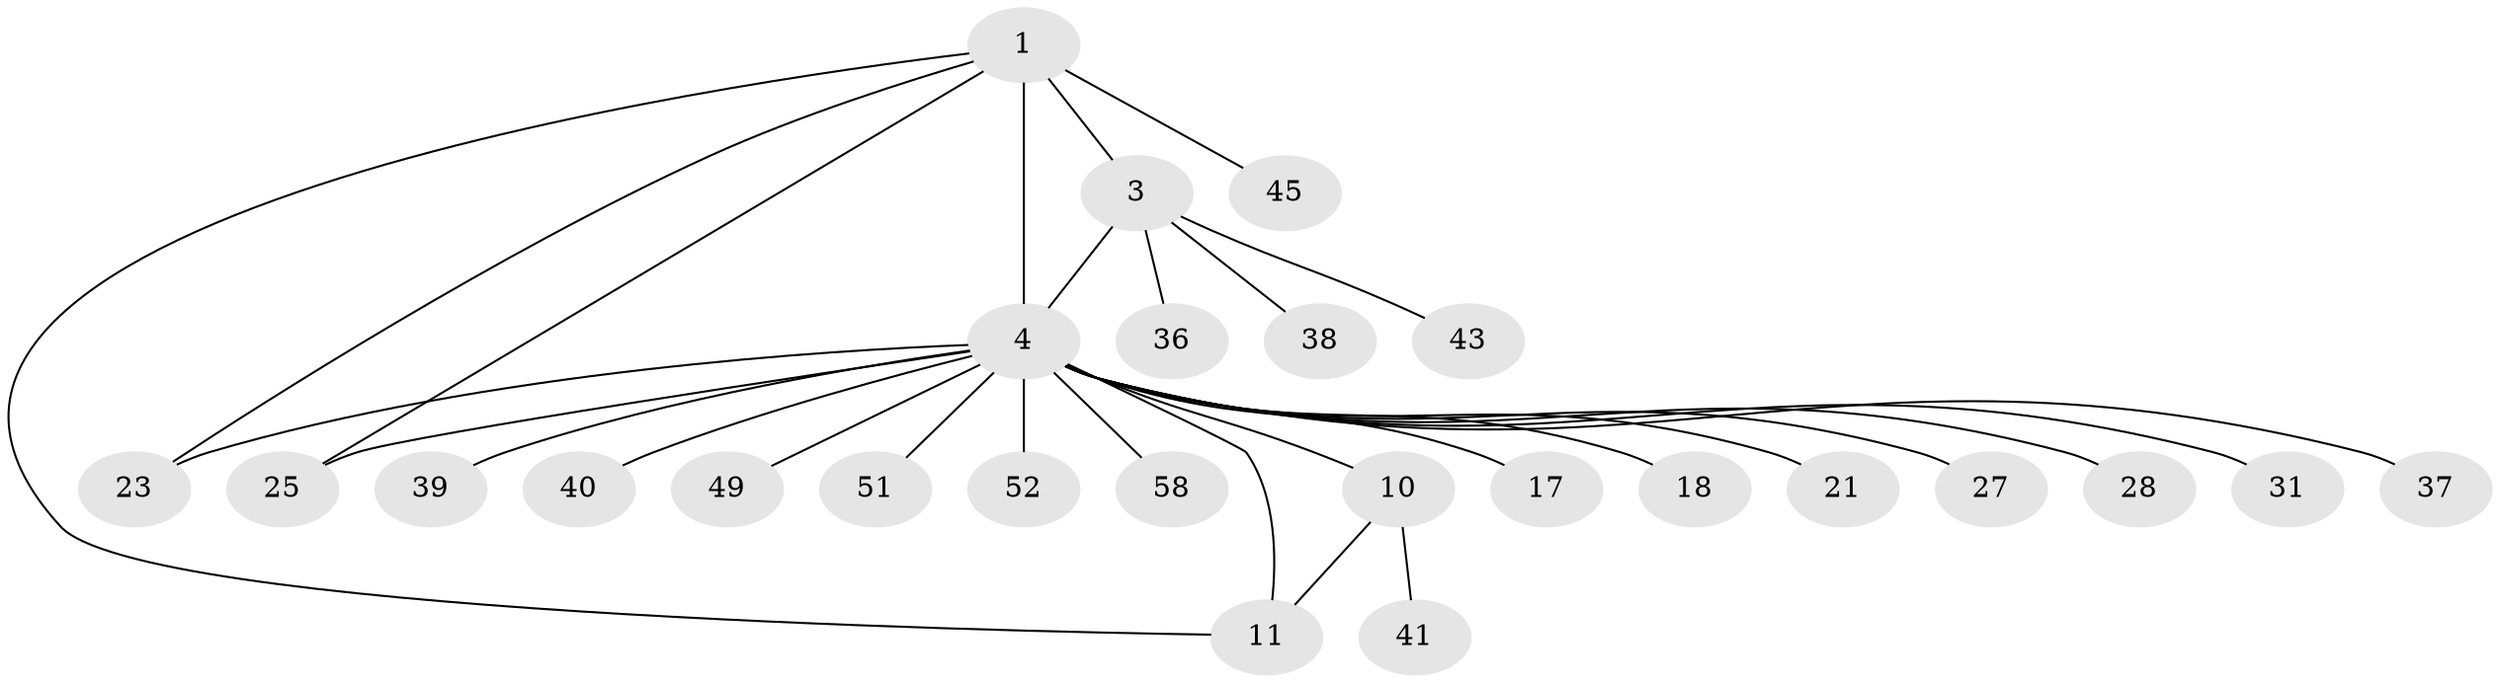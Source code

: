 // original degree distribution, {10: 0.015625, 2: 0.171875, 6: 0.03125, 7: 0.03125, 9: 0.015625, 4: 0.015625, 5: 0.078125, 3: 0.09375, 8: 0.015625, 1: 0.53125}
// Generated by graph-tools (version 1.1) at 2025/19/03/04/25 18:19:38]
// undirected, 25 vertices, 29 edges
graph export_dot {
graph [start="1"]
  node [color=gray90,style=filled];
  1 [super="+2+19+13+32+24"];
  3;
  4 [super="+5+6+7"];
  10 [super="+26+64+12"];
  11 [super="+22+60"];
  17 [super="+47"];
  18;
  21;
  23 [super="+55+44"];
  25 [super="+54"];
  27;
  28;
  31 [super="+63"];
  36;
  37;
  38;
  39;
  40;
  41 [super="+53+42"];
  43;
  45;
  49;
  51;
  52 [super="+62"];
  58;
  1 -- 3 [weight=2];
  1 -- 11 [weight=2];
  1 -- 25;
  1 -- 23;
  1 -- 4 [weight=5];
  1 -- 45;
  3 -- 36;
  3 -- 38;
  3 -- 43;
  3 -- 4;
  4 -- 49;
  4 -- 51;
  4 -- 25;
  4 -- 21;
  4 -- 28;
  4 -- 31;
  4 -- 17;
  4 -- 27;
  4 -- 11;
  4 -- 37;
  4 -- 39;
  4 -- 40;
  4 -- 10;
  4 -- 18;
  4 -- 52;
  4 -- 23;
  4 -- 58;
  10 -- 11 [weight=2];
  10 -- 41;
}
